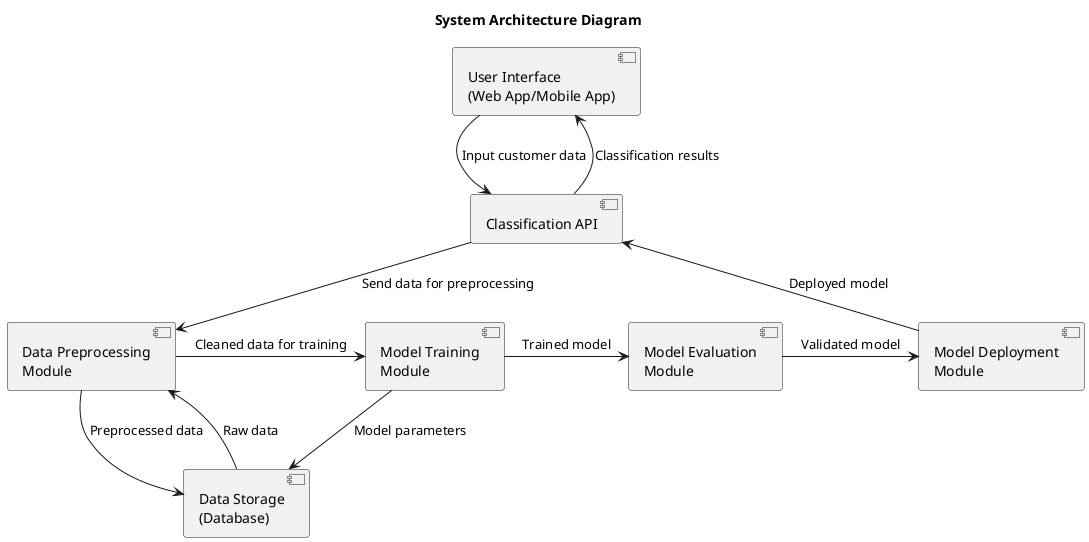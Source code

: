 @startuml architecture
!pragma svek_trace

title System Architecture Diagram

component "User Interface\n(Web App/Mobile App)" as UI
component "Data Storage\n(Database)" as DB
component "Data Preprocessing\nModule" as Preprocess
component "Model Training\nModule" as Training
component "Model Evaluation\nModule" as Evaluation
component "Model Deployment\nModule" as Deployment
component "Classification API" as API

UI -d-> API : "Input customer data"
API -u-> UI : "Classification results"

API -d-> Preprocess : "Send data for preprocessing"
Preprocess -d-> DB : "Preprocessed data"
DB -u-> Preprocess : "Raw data"

Preprocess -r-> Training : "Cleaned data for training"
Training -r-> Evaluation : "Trained model"
Evaluation -r-> Deployment : "Validated model"
Deployment -u-> API : "Deployed model"
Training -d-> DB : "Model parameters"


@enduml
